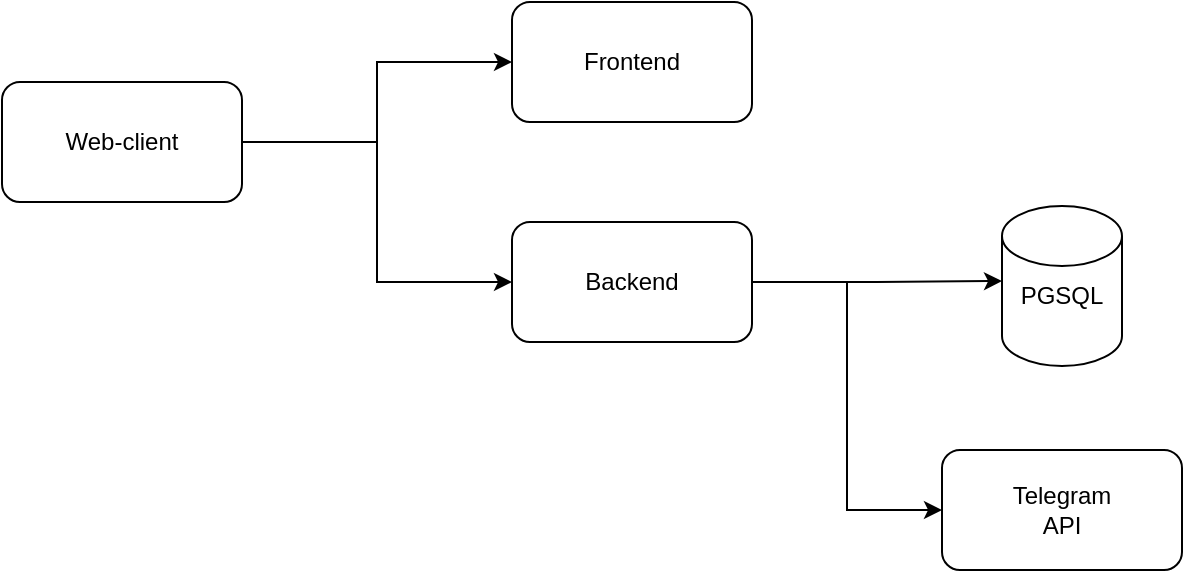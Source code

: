<mxfile version="24.7.5">
  <diagram name="Page-1" id="22cuElv2aQbMfaEOV4in">
    <mxGraphModel dx="1098" dy="828" grid="1" gridSize="10" guides="1" tooltips="1" connect="1" arrows="1" fold="1" page="1" pageScale="1" pageWidth="850" pageHeight="1100" math="0" shadow="0">
      <root>
        <mxCell id="0" />
        <mxCell id="1" parent="0" />
        <mxCell id="DrFW-OORDciAGgpEKgxX-1" value="" style="rounded=1;whiteSpace=wrap;html=1;" vertex="1" parent="1">
          <mxGeometry x="415" y="60" width="120" height="60" as="geometry" />
        </mxCell>
        <mxCell id="DrFW-OORDciAGgpEKgxX-13" style="edgeStyle=orthogonalEdgeStyle;rounded=0;orthogonalLoop=1;jettySize=auto;html=1;entryX=0;entryY=0.5;entryDx=0;entryDy=0;" edge="1" parent="1" source="DrFW-OORDciAGgpEKgxX-2" target="DrFW-OORDciAGgpEKgxX-1">
          <mxGeometry relative="1" as="geometry" />
        </mxCell>
        <mxCell id="DrFW-OORDciAGgpEKgxX-14" style="edgeStyle=orthogonalEdgeStyle;rounded=0;orthogonalLoop=1;jettySize=auto;html=1;entryX=0;entryY=0.5;entryDx=0;entryDy=0;" edge="1" parent="1" source="DrFW-OORDciAGgpEKgxX-2" target="DrFW-OORDciAGgpEKgxX-7">
          <mxGeometry relative="1" as="geometry" />
        </mxCell>
        <mxCell id="DrFW-OORDciAGgpEKgxX-2" value="" style="rounded=1;whiteSpace=wrap;html=1;" vertex="1" parent="1">
          <mxGeometry x="160" y="100" width="120" height="60" as="geometry" />
        </mxCell>
        <mxCell id="DrFW-OORDciAGgpEKgxX-4" value="Web-client" style="text;html=1;align=center;verticalAlign=middle;whiteSpace=wrap;rounded=0;" vertex="1" parent="1">
          <mxGeometry x="190" y="115" width="60" height="30" as="geometry" />
        </mxCell>
        <mxCell id="DrFW-OORDciAGgpEKgxX-5" value="Frontend" style="text;html=1;align=center;verticalAlign=middle;whiteSpace=wrap;rounded=0;" vertex="1" parent="1">
          <mxGeometry x="445" y="75" width="60" height="30" as="geometry" />
        </mxCell>
        <mxCell id="DrFW-OORDciAGgpEKgxX-15" style="edgeStyle=orthogonalEdgeStyle;rounded=0;orthogonalLoop=1;jettySize=auto;html=1;entryX=0;entryY=0.25;entryDx=0;entryDy=0;" edge="1" parent="1" source="DrFW-OORDciAGgpEKgxX-7" target="DrFW-OORDciAGgpEKgxX-10">
          <mxGeometry relative="1" as="geometry">
            <mxPoint x="650" y="200" as="targetPoint" />
          </mxGeometry>
        </mxCell>
        <mxCell id="DrFW-OORDciAGgpEKgxX-16" style="edgeStyle=orthogonalEdgeStyle;rounded=0;orthogonalLoop=1;jettySize=auto;html=1;entryX=0;entryY=0.5;entryDx=0;entryDy=0;" edge="1" parent="1" source="DrFW-OORDciAGgpEKgxX-7" target="DrFW-OORDciAGgpEKgxX-11">
          <mxGeometry relative="1" as="geometry" />
        </mxCell>
        <mxCell id="DrFW-OORDciAGgpEKgxX-7" value="" style="rounded=1;whiteSpace=wrap;html=1;" vertex="1" parent="1">
          <mxGeometry x="415" y="170" width="120" height="60" as="geometry" />
        </mxCell>
        <mxCell id="DrFW-OORDciAGgpEKgxX-8" value="Backend" style="text;html=1;align=center;verticalAlign=middle;whiteSpace=wrap;rounded=0;" vertex="1" parent="1">
          <mxGeometry x="445" y="185" width="60" height="30" as="geometry" />
        </mxCell>
        <mxCell id="DrFW-OORDciAGgpEKgxX-9" value="" style="shape=cylinder3;whiteSpace=wrap;html=1;boundedLbl=1;backgroundOutline=1;size=15;" vertex="1" parent="1">
          <mxGeometry x="660" y="162" width="60" height="80" as="geometry" />
        </mxCell>
        <mxCell id="DrFW-OORDciAGgpEKgxX-10" value="PGSQL" style="text;html=1;align=center;verticalAlign=middle;whiteSpace=wrap;rounded=0;" vertex="1" parent="1">
          <mxGeometry x="660" y="192" width="60" height="30" as="geometry" />
        </mxCell>
        <mxCell id="DrFW-OORDciAGgpEKgxX-11" value="" style="rounded=1;whiteSpace=wrap;html=1;" vertex="1" parent="1">
          <mxGeometry x="630" y="284" width="120" height="60" as="geometry" />
        </mxCell>
        <mxCell id="DrFW-OORDciAGgpEKgxX-12" value="Telegram API" style="text;html=1;align=center;verticalAlign=middle;whiteSpace=wrap;rounded=0;" vertex="1" parent="1">
          <mxGeometry x="660" y="299" width="60" height="30" as="geometry" />
        </mxCell>
      </root>
    </mxGraphModel>
  </diagram>
</mxfile>
